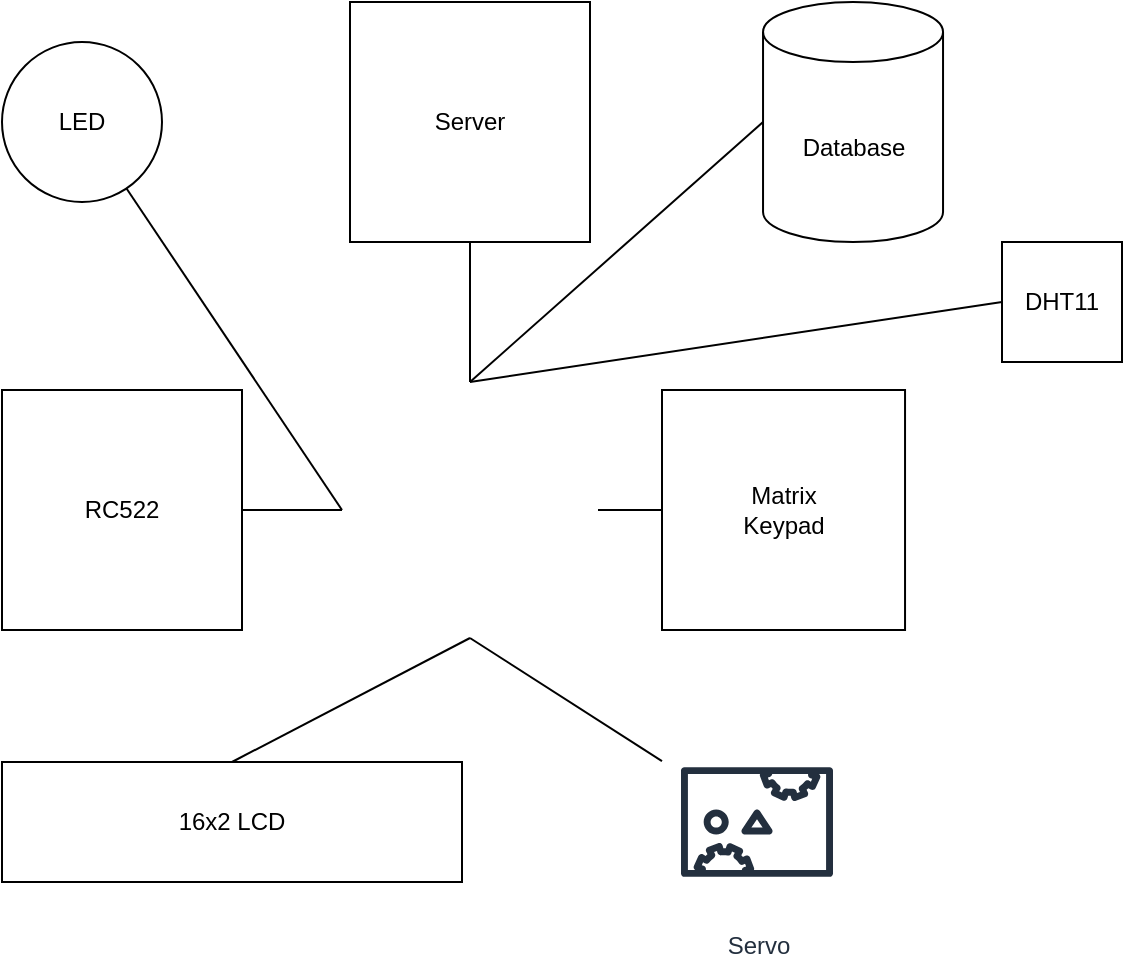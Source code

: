 <mxfile version="13.6.5">
    <diagram id="WzxqpJiS2n1zIwheQ644" name="Page-1">
        <mxGraphModel dx="1013" dy="412" grid="1" gridSize="10" guides="1" tooltips="1" connect="1" arrows="1" fold="1" page="1" pageScale="1" pageWidth="827" pageHeight="1169" math="0" shadow="0">
            <root>
                <mxCell id="0"/>
                <mxCell id="1" parent="0"/>
                <mxCell id="cs8YG74qEEKLoWsIEUot-1" value="Database" style="shape=cylinder3;whiteSpace=wrap;html=1;boundedLbl=1;backgroundOutline=1;size=15;" parent="1" vertex="1">
                    <mxGeometry x="530.52" y="10" width="90" height="120" as="geometry"/>
                </mxCell>
                <mxCell id="cs8YG74qEEKLoWsIEUot-2" value="" style="shape=image;html=1;verticalAlign=top;verticalLabelPosition=bottom;labelBackgroundColor=#ffffff;imageAspect=0;aspect=fixed;image=https://cdn4.iconfinder.com/data/icons/social-life/512/raspberry-pi-128.png" parent="1" vertex="1">
                    <mxGeometry x="320" y="200" width="128" height="128" as="geometry"/>
                </mxCell>
                <mxCell id="cs8YG74qEEKLoWsIEUot-3" value="RC522" style="rounded=0;whiteSpace=wrap;html=1;" parent="1" vertex="1">
                    <mxGeometry x="150" y="204" width="120" height="120" as="geometry"/>
                </mxCell>
                <mxCell id="cs8YG74qEEKLoWsIEUot-6" value="16x2 LCD" style="rounded=0;whiteSpace=wrap;html=1;" parent="1" vertex="1">
                    <mxGeometry x="150" y="390" width="230" height="60" as="geometry"/>
                </mxCell>
                <mxCell id="cs8YG74qEEKLoWsIEUot-10" value="" style="endArrow=none;html=1;entryX=0;entryY=0.5;entryDx=0;entryDy=0;exitX=1;exitY=0.5;exitDx=0;exitDy=0;" parent="1" source="cs8YG74qEEKLoWsIEUot-3" target="cs8YG74qEEKLoWsIEUot-2" edge="1">
                    <mxGeometry width="50" height="50" relative="1" as="geometry">
                        <mxPoint x="280" y="300" as="sourcePoint"/>
                        <mxPoint x="330" y="250" as="targetPoint"/>
                    </mxGeometry>
                </mxCell>
                <mxCell id="cs8YG74qEEKLoWsIEUot-11" value="" style="endArrow=none;html=1;entryX=0.5;entryY=1;entryDx=0;entryDy=0;exitX=0.5;exitY=0;exitDx=0;exitDy=0;" parent="1" source="cs8YG74qEEKLoWsIEUot-6" target="cs8YG74qEEKLoWsIEUot-2" edge="1">
                    <mxGeometry width="50" height="50" relative="1" as="geometry">
                        <mxPoint x="360" y="370" as="sourcePoint"/>
                        <mxPoint x="410" y="320" as="targetPoint"/>
                    </mxGeometry>
                </mxCell>
                <mxCell id="cs8YG74qEEKLoWsIEUot-12" value="Server" style="whiteSpace=wrap;html=1;aspect=fixed;" parent="1" vertex="1">
                    <mxGeometry x="324" y="10" width="120" height="120" as="geometry"/>
                </mxCell>
                <mxCell id="cs8YG74qEEKLoWsIEUot-13" value="" style="endArrow=none;html=1;entryX=0.5;entryY=1;entryDx=0;entryDy=0;exitX=0.5;exitY=0;exitDx=0;exitDy=0;" parent="1" source="cs8YG74qEEKLoWsIEUot-2" target="cs8YG74qEEKLoWsIEUot-12" edge="1">
                    <mxGeometry width="50" height="50" relative="1" as="geometry">
                        <mxPoint x="490" y="200" as="sourcePoint"/>
                        <mxPoint x="540" y="150" as="targetPoint"/>
                    </mxGeometry>
                </mxCell>
                <mxCell id="cs8YG74qEEKLoWsIEUot-14" value="" style="endArrow=none;html=1;exitX=0.5;exitY=0;exitDx=0;exitDy=0;entryX=0;entryY=0.5;entryDx=0;entryDy=0;entryPerimeter=0;" parent="1" source="cs8YG74qEEKLoWsIEUot-2" target="cs8YG74qEEKLoWsIEUot-1" edge="1">
                    <mxGeometry width="50" height="50" relative="1" as="geometry">
                        <mxPoint x="470" y="150" as="sourcePoint"/>
                        <mxPoint x="520" y="100" as="targetPoint"/>
                    </mxGeometry>
                </mxCell>
                <mxCell id="cs8YG74qEEKLoWsIEUot-15" value="Matrix&lt;br&gt;Keypad" style="whiteSpace=wrap;html=1;aspect=fixed;" parent="1" vertex="1">
                    <mxGeometry x="480" y="204" width="121.52" height="120" as="geometry"/>
                </mxCell>
                <mxCell id="cs8YG74qEEKLoWsIEUot-17" value="" style="endArrow=none;html=1;entryX=0;entryY=0.5;entryDx=0;entryDy=0;" parent="1" source="cs8YG74qEEKLoWsIEUot-2" target="cs8YG74qEEKLoWsIEUot-15" edge="1">
                    <mxGeometry width="50" height="50" relative="1" as="geometry">
                        <mxPoint x="460" y="290" as="sourcePoint"/>
                        <mxPoint x="510" y="240" as="targetPoint"/>
                    </mxGeometry>
                </mxCell>
                <mxCell id="cs8YG74qEEKLoWsIEUot-18" value="Servo" style="outlineConnect=0;fontColor=#232F3E;gradientColor=none;strokeColor=#232F3E;fillColor=#ffffff;dashed=0;verticalLabelPosition=bottom;verticalAlign=top;align=center;html=1;fontSize=12;fontStyle=0;aspect=fixed;shape=mxgraph.aws4.resourceIcon;resIcon=mxgraph.aws4.servo;" parent="1" vertex="1">
                    <mxGeometry x="480" y="372.5" width="95" height="95" as="geometry"/>
                </mxCell>
                <mxCell id="cs8YG74qEEKLoWsIEUot-19" value="" style="endArrow=none;html=1;entryX=0.5;entryY=1;entryDx=0;entryDy=0;" parent="1" source="cs8YG74qEEKLoWsIEUot-18" target="cs8YG74qEEKLoWsIEUot-2" edge="1">
                    <mxGeometry width="50" height="50" relative="1" as="geometry">
                        <mxPoint x="450" y="400" as="sourcePoint"/>
                        <mxPoint x="500" y="350" as="targetPoint"/>
                    </mxGeometry>
                </mxCell>
                <mxCell id="2" value="LED" style="ellipse;whiteSpace=wrap;html=1;aspect=fixed;" parent="1" vertex="1">
                    <mxGeometry x="150" y="30" width="80" height="80" as="geometry"/>
                </mxCell>
                <mxCell id="3" value="" style="endArrow=none;html=1;exitX=0;exitY=0.5;exitDx=0;exitDy=0;" parent="1" source="cs8YG74qEEKLoWsIEUot-2" target="2" edge="1">
                    <mxGeometry width="50" height="50" relative="1" as="geometry">
                        <mxPoint x="260" y="200" as="sourcePoint"/>
                        <mxPoint x="310" y="150" as="targetPoint"/>
                    </mxGeometry>
                </mxCell>
                <mxCell id="4" value="DHT11" style="rounded=0;whiteSpace=wrap;html=1;" vertex="1" parent="1">
                    <mxGeometry x="650" y="130" width="60" height="60" as="geometry"/>
                </mxCell>
                <mxCell id="5" value="" style="endArrow=none;html=1;entryX=0;entryY=0.5;entryDx=0;entryDy=0;exitX=0.5;exitY=0;exitDx=0;exitDy=0;" edge="1" parent="1" source="cs8YG74qEEKLoWsIEUot-2" target="4">
                    <mxGeometry width="50" height="50" relative="1" as="geometry">
                        <mxPoint x="520" y="190" as="sourcePoint"/>
                        <mxPoint x="570" y="140" as="targetPoint"/>
                    </mxGeometry>
                </mxCell>
            </root>
        </mxGraphModel>
    </diagram>
</mxfile>